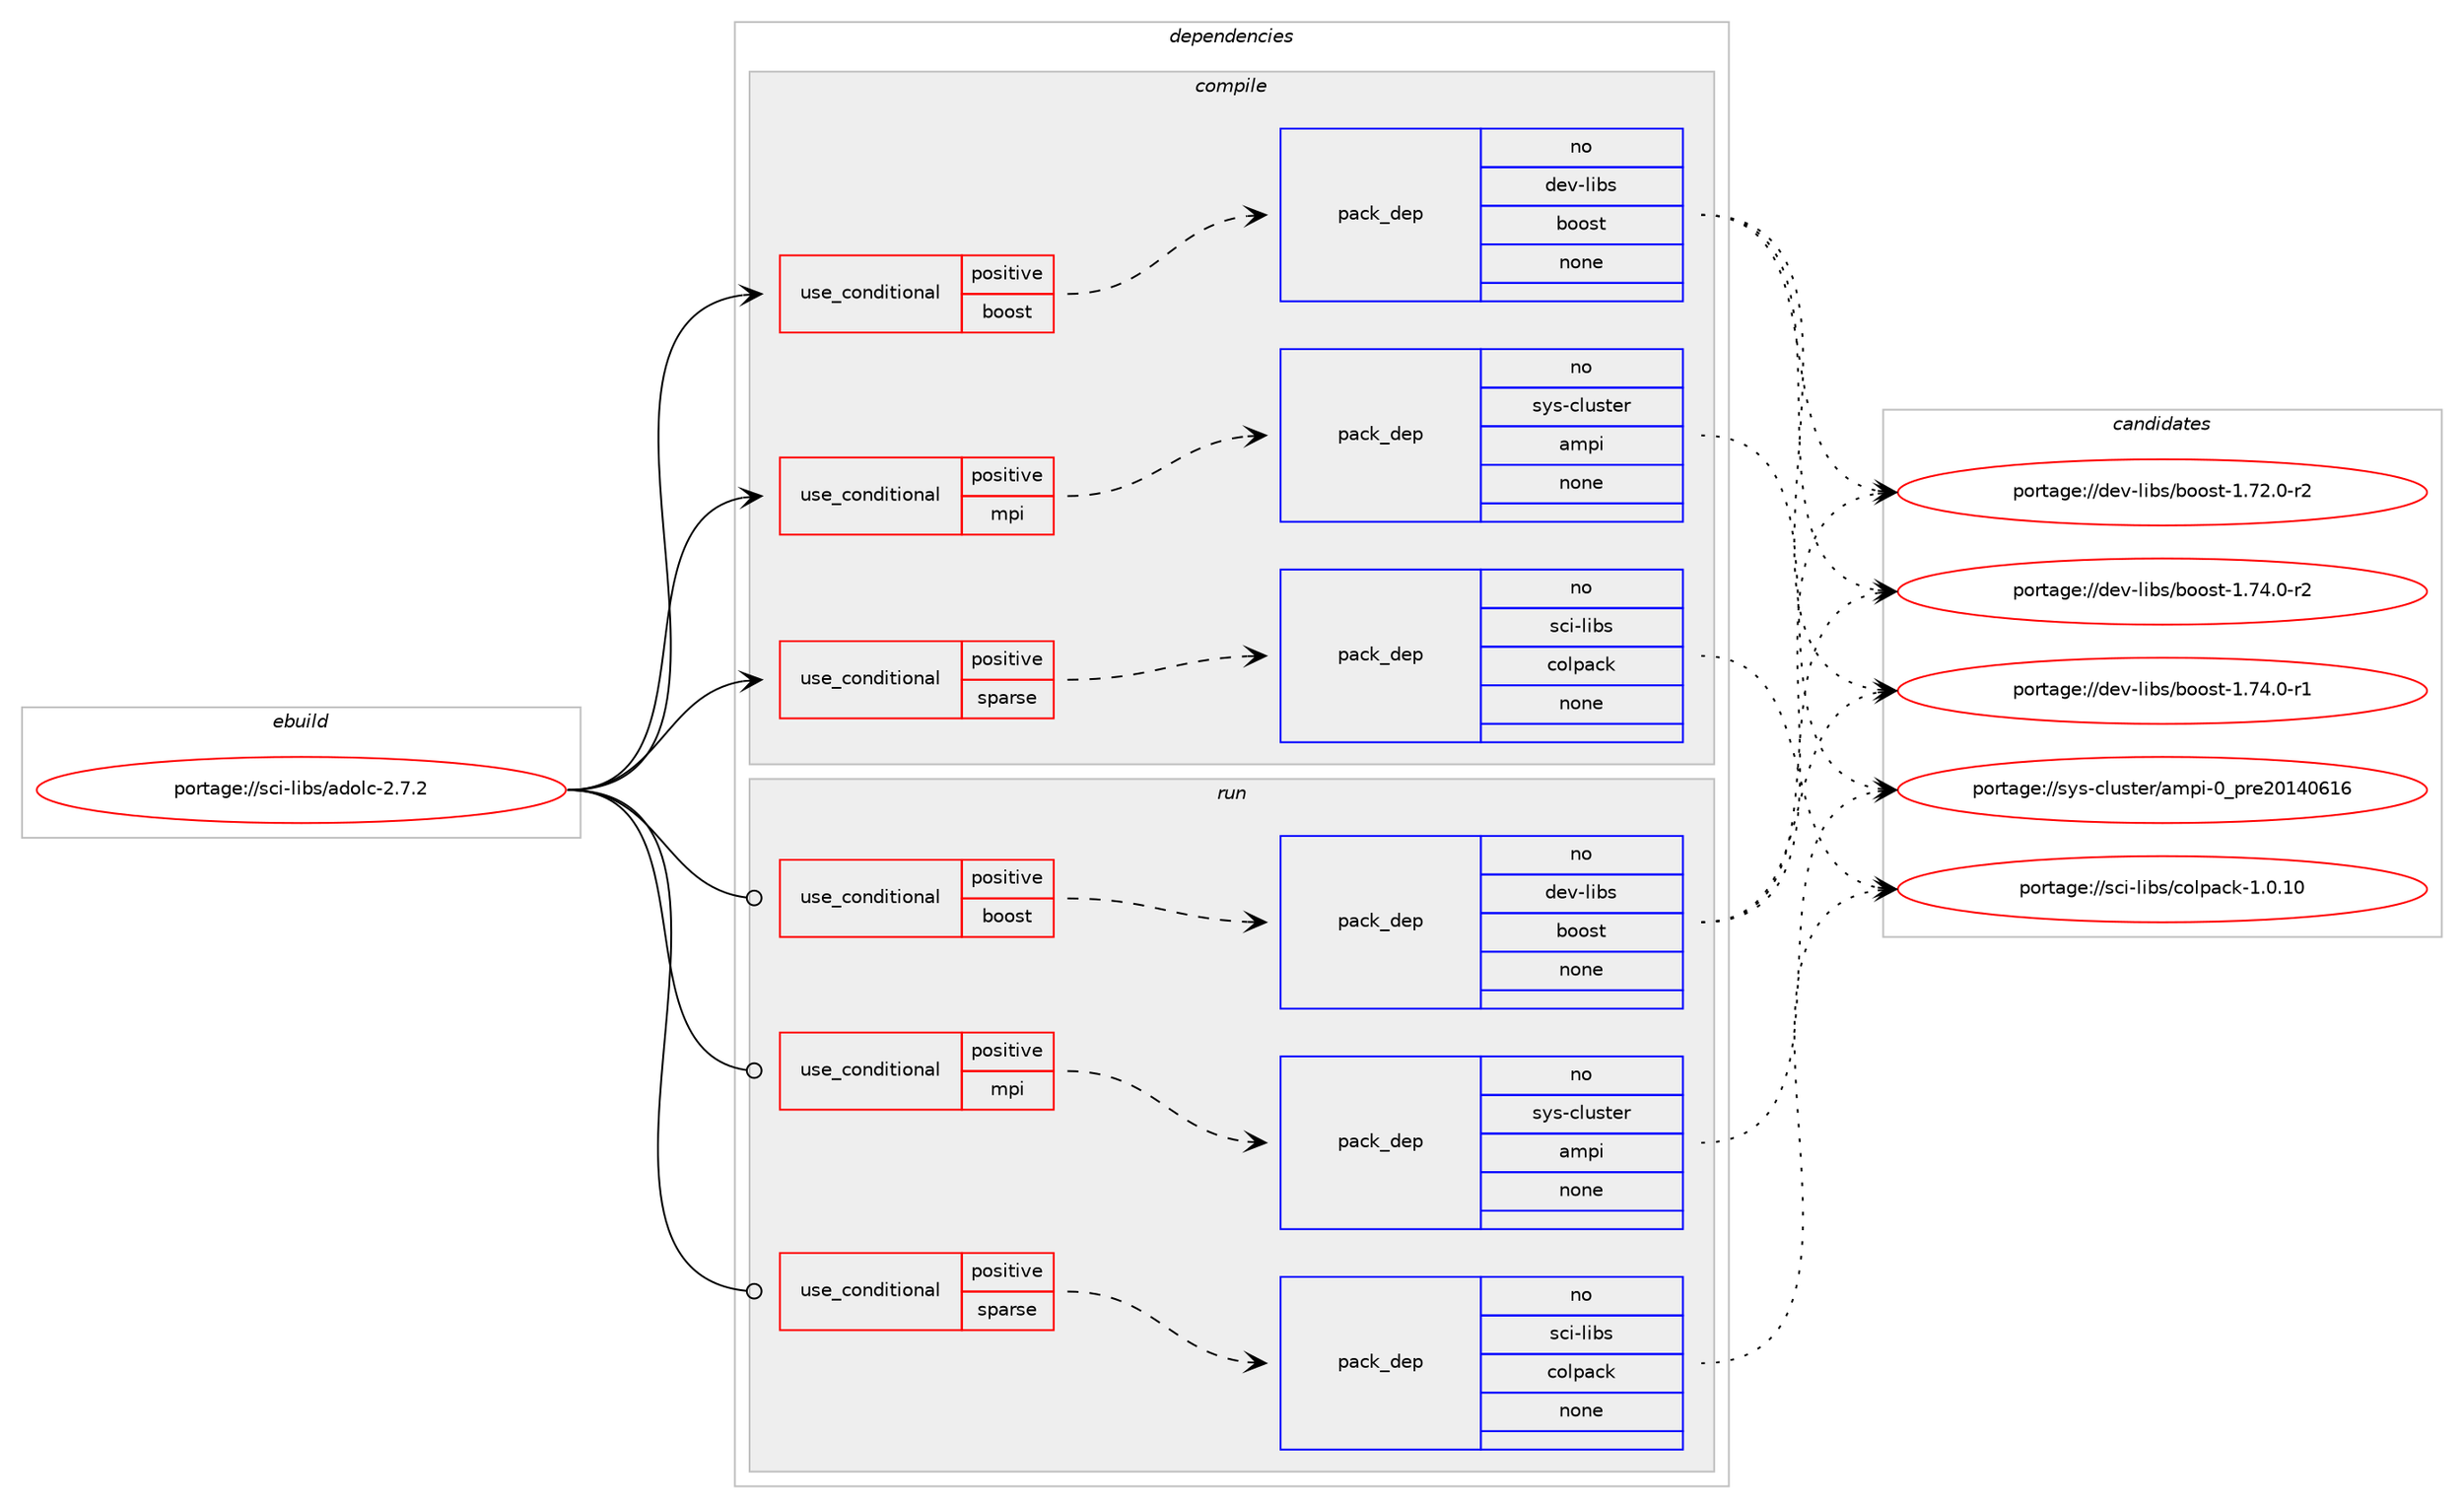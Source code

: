 digraph prolog {

# *************
# Graph options
# *************

newrank=true;
concentrate=true;
compound=true;
graph [rankdir=LR,fontname=Helvetica,fontsize=10,ranksep=1.5];#, ranksep=2.5, nodesep=0.2];
edge  [arrowhead=vee];
node  [fontname=Helvetica,fontsize=10];

# **********
# The ebuild
# **********

subgraph cluster_leftcol {
color=gray;
rank=same;
label=<<i>ebuild</i>>;
id [label="portage://sci-libs/adolc-2.7.2", color=red, width=4, href="../sci-libs/adolc-2.7.2.svg"];
}

# ****************
# The dependencies
# ****************

subgraph cluster_midcol {
color=gray;
label=<<i>dependencies</i>>;
subgraph cluster_compile {
fillcolor="#eeeeee";
style=filled;
label=<<i>compile</i>>;
subgraph cond662 {
dependency3571 [label=<<TABLE BORDER="0" CELLBORDER="1" CELLSPACING="0" CELLPADDING="4"><TR><TD ROWSPAN="3" CELLPADDING="10">use_conditional</TD></TR><TR><TD>positive</TD></TR><TR><TD>boost</TD></TR></TABLE>>, shape=none, color=red];
subgraph pack2878 {
dependency3572 [label=<<TABLE BORDER="0" CELLBORDER="1" CELLSPACING="0" CELLPADDING="4" WIDTH="220"><TR><TD ROWSPAN="6" CELLPADDING="30">pack_dep</TD></TR><TR><TD WIDTH="110">no</TD></TR><TR><TD>dev-libs</TD></TR><TR><TD>boost</TD></TR><TR><TD>none</TD></TR><TR><TD></TD></TR></TABLE>>, shape=none, color=blue];
}
dependency3571:e -> dependency3572:w [weight=20,style="dashed",arrowhead="vee"];
}
id:e -> dependency3571:w [weight=20,style="solid",arrowhead="vee"];
subgraph cond663 {
dependency3573 [label=<<TABLE BORDER="0" CELLBORDER="1" CELLSPACING="0" CELLPADDING="4"><TR><TD ROWSPAN="3" CELLPADDING="10">use_conditional</TD></TR><TR><TD>positive</TD></TR><TR><TD>mpi</TD></TR></TABLE>>, shape=none, color=red];
subgraph pack2879 {
dependency3574 [label=<<TABLE BORDER="0" CELLBORDER="1" CELLSPACING="0" CELLPADDING="4" WIDTH="220"><TR><TD ROWSPAN="6" CELLPADDING="30">pack_dep</TD></TR><TR><TD WIDTH="110">no</TD></TR><TR><TD>sys-cluster</TD></TR><TR><TD>ampi</TD></TR><TR><TD>none</TD></TR><TR><TD></TD></TR></TABLE>>, shape=none, color=blue];
}
dependency3573:e -> dependency3574:w [weight=20,style="dashed",arrowhead="vee"];
}
id:e -> dependency3573:w [weight=20,style="solid",arrowhead="vee"];
subgraph cond664 {
dependency3575 [label=<<TABLE BORDER="0" CELLBORDER="1" CELLSPACING="0" CELLPADDING="4"><TR><TD ROWSPAN="3" CELLPADDING="10">use_conditional</TD></TR><TR><TD>positive</TD></TR><TR><TD>sparse</TD></TR></TABLE>>, shape=none, color=red];
subgraph pack2880 {
dependency3576 [label=<<TABLE BORDER="0" CELLBORDER="1" CELLSPACING="0" CELLPADDING="4" WIDTH="220"><TR><TD ROWSPAN="6" CELLPADDING="30">pack_dep</TD></TR><TR><TD WIDTH="110">no</TD></TR><TR><TD>sci-libs</TD></TR><TR><TD>colpack</TD></TR><TR><TD>none</TD></TR><TR><TD></TD></TR></TABLE>>, shape=none, color=blue];
}
dependency3575:e -> dependency3576:w [weight=20,style="dashed",arrowhead="vee"];
}
id:e -> dependency3575:w [weight=20,style="solid",arrowhead="vee"];
}
subgraph cluster_compileandrun {
fillcolor="#eeeeee";
style=filled;
label=<<i>compile and run</i>>;
}
subgraph cluster_run {
fillcolor="#eeeeee";
style=filled;
label=<<i>run</i>>;
subgraph cond665 {
dependency3577 [label=<<TABLE BORDER="0" CELLBORDER="1" CELLSPACING="0" CELLPADDING="4"><TR><TD ROWSPAN="3" CELLPADDING="10">use_conditional</TD></TR><TR><TD>positive</TD></TR><TR><TD>boost</TD></TR></TABLE>>, shape=none, color=red];
subgraph pack2881 {
dependency3578 [label=<<TABLE BORDER="0" CELLBORDER="1" CELLSPACING="0" CELLPADDING="4" WIDTH="220"><TR><TD ROWSPAN="6" CELLPADDING="30">pack_dep</TD></TR><TR><TD WIDTH="110">no</TD></TR><TR><TD>dev-libs</TD></TR><TR><TD>boost</TD></TR><TR><TD>none</TD></TR><TR><TD></TD></TR></TABLE>>, shape=none, color=blue];
}
dependency3577:e -> dependency3578:w [weight=20,style="dashed",arrowhead="vee"];
}
id:e -> dependency3577:w [weight=20,style="solid",arrowhead="odot"];
subgraph cond666 {
dependency3579 [label=<<TABLE BORDER="0" CELLBORDER="1" CELLSPACING="0" CELLPADDING="4"><TR><TD ROWSPAN="3" CELLPADDING="10">use_conditional</TD></TR><TR><TD>positive</TD></TR><TR><TD>mpi</TD></TR></TABLE>>, shape=none, color=red];
subgraph pack2882 {
dependency3580 [label=<<TABLE BORDER="0" CELLBORDER="1" CELLSPACING="0" CELLPADDING="4" WIDTH="220"><TR><TD ROWSPAN="6" CELLPADDING="30">pack_dep</TD></TR><TR><TD WIDTH="110">no</TD></TR><TR><TD>sys-cluster</TD></TR><TR><TD>ampi</TD></TR><TR><TD>none</TD></TR><TR><TD></TD></TR></TABLE>>, shape=none, color=blue];
}
dependency3579:e -> dependency3580:w [weight=20,style="dashed",arrowhead="vee"];
}
id:e -> dependency3579:w [weight=20,style="solid",arrowhead="odot"];
subgraph cond667 {
dependency3581 [label=<<TABLE BORDER="0" CELLBORDER="1" CELLSPACING="0" CELLPADDING="4"><TR><TD ROWSPAN="3" CELLPADDING="10">use_conditional</TD></TR><TR><TD>positive</TD></TR><TR><TD>sparse</TD></TR></TABLE>>, shape=none, color=red];
subgraph pack2883 {
dependency3582 [label=<<TABLE BORDER="0" CELLBORDER="1" CELLSPACING="0" CELLPADDING="4" WIDTH="220"><TR><TD ROWSPAN="6" CELLPADDING="30">pack_dep</TD></TR><TR><TD WIDTH="110">no</TD></TR><TR><TD>sci-libs</TD></TR><TR><TD>colpack</TD></TR><TR><TD>none</TD></TR><TR><TD></TD></TR></TABLE>>, shape=none, color=blue];
}
dependency3581:e -> dependency3582:w [weight=20,style="dashed",arrowhead="vee"];
}
id:e -> dependency3581:w [weight=20,style="solid",arrowhead="odot"];
}
}

# **************
# The candidates
# **************

subgraph cluster_choices {
rank=same;
color=gray;
label=<<i>candidates</i>>;

subgraph choice2878 {
color=black;
nodesep=1;
choice10010111845108105981154798111111115116454946555246484511450 [label="portage://dev-libs/boost-1.74.0-r2", color=red, width=4,href="../dev-libs/boost-1.74.0-r2.svg"];
choice10010111845108105981154798111111115116454946555246484511449 [label="portage://dev-libs/boost-1.74.0-r1", color=red, width=4,href="../dev-libs/boost-1.74.0-r1.svg"];
choice10010111845108105981154798111111115116454946555046484511450 [label="portage://dev-libs/boost-1.72.0-r2", color=red, width=4,href="../dev-libs/boost-1.72.0-r2.svg"];
dependency3572:e -> choice10010111845108105981154798111111115116454946555246484511450:w [style=dotted,weight="100"];
dependency3572:e -> choice10010111845108105981154798111111115116454946555246484511449:w [style=dotted,weight="100"];
dependency3572:e -> choice10010111845108105981154798111111115116454946555046484511450:w [style=dotted,weight="100"];
}
subgraph choice2879 {
color=black;
nodesep=1;
choice115121115459910811711511610111447971091121054548951121141015048495248544954 [label="portage://sys-cluster/ampi-0_pre20140616", color=red, width=4,href="../sys-cluster/ampi-0_pre20140616.svg"];
dependency3574:e -> choice115121115459910811711511610111447971091121054548951121141015048495248544954:w [style=dotted,weight="100"];
}
subgraph choice2880 {
color=black;
nodesep=1;
choice1159910545108105981154799111108112979910745494648464948 [label="portage://sci-libs/colpack-1.0.10", color=red, width=4,href="../sci-libs/colpack-1.0.10.svg"];
dependency3576:e -> choice1159910545108105981154799111108112979910745494648464948:w [style=dotted,weight="100"];
}
subgraph choice2881 {
color=black;
nodesep=1;
choice10010111845108105981154798111111115116454946555246484511450 [label="portage://dev-libs/boost-1.74.0-r2", color=red, width=4,href="../dev-libs/boost-1.74.0-r2.svg"];
choice10010111845108105981154798111111115116454946555246484511449 [label="portage://dev-libs/boost-1.74.0-r1", color=red, width=4,href="../dev-libs/boost-1.74.0-r1.svg"];
choice10010111845108105981154798111111115116454946555046484511450 [label="portage://dev-libs/boost-1.72.0-r2", color=red, width=4,href="../dev-libs/boost-1.72.0-r2.svg"];
dependency3578:e -> choice10010111845108105981154798111111115116454946555246484511450:w [style=dotted,weight="100"];
dependency3578:e -> choice10010111845108105981154798111111115116454946555246484511449:w [style=dotted,weight="100"];
dependency3578:e -> choice10010111845108105981154798111111115116454946555046484511450:w [style=dotted,weight="100"];
}
subgraph choice2882 {
color=black;
nodesep=1;
choice115121115459910811711511610111447971091121054548951121141015048495248544954 [label="portage://sys-cluster/ampi-0_pre20140616", color=red, width=4,href="../sys-cluster/ampi-0_pre20140616.svg"];
dependency3580:e -> choice115121115459910811711511610111447971091121054548951121141015048495248544954:w [style=dotted,weight="100"];
}
subgraph choice2883 {
color=black;
nodesep=1;
choice1159910545108105981154799111108112979910745494648464948 [label="portage://sci-libs/colpack-1.0.10", color=red, width=4,href="../sci-libs/colpack-1.0.10.svg"];
dependency3582:e -> choice1159910545108105981154799111108112979910745494648464948:w [style=dotted,weight="100"];
}
}

}
